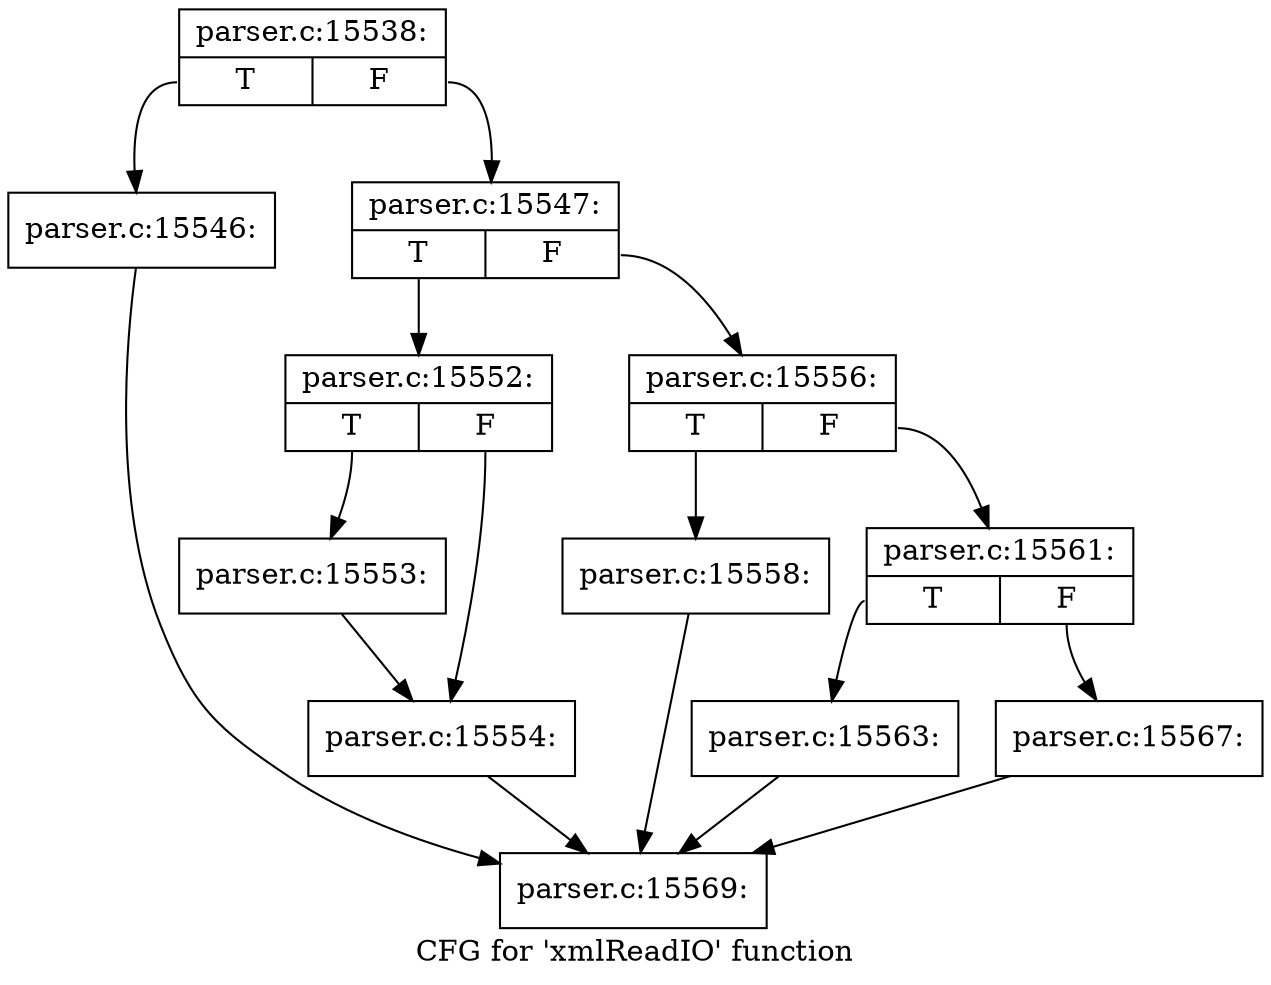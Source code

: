 digraph "CFG for 'xmlReadIO' function" {
	label="CFG for 'xmlReadIO' function";

	Node0x5fd91f0 [shape=record,label="{parser.c:15538:|{<s0>T|<s1>F}}"];
	Node0x5fd91f0:s0 -> Node0x5fdd850;
	Node0x5fd91f0:s1 -> Node0x5fdd8a0;
	Node0x5fdd850 [shape=record,label="{parser.c:15546:}"];
	Node0x5fdd850 -> Node0x5fdbbb0;
	Node0x5fdd8a0 [shape=record,label="{parser.c:15547:|{<s0>T|<s1>F}}"];
	Node0x5fdd8a0:s0 -> Node0x5fde160;
	Node0x5fdd8a0:s1 -> Node0x5fde1b0;
	Node0x5fde160 [shape=record,label="{parser.c:15552:|{<s0>T|<s1>F}}"];
	Node0x5fde160:s0 -> Node0x5fde570;
	Node0x5fde160:s1 -> Node0x5fde5c0;
	Node0x5fde570 [shape=record,label="{parser.c:15553:}"];
	Node0x5fde570 -> Node0x5fde5c0;
	Node0x5fde5c0 [shape=record,label="{parser.c:15554:}"];
	Node0x5fde5c0 -> Node0x5fdbbb0;
	Node0x5fde1b0 [shape=record,label="{parser.c:15556:|{<s0>T|<s1>F}}"];
	Node0x5fde1b0:s0 -> Node0x5fdede0;
	Node0x5fde1b0:s1 -> Node0x5fdee30;
	Node0x5fdede0 [shape=record,label="{parser.c:15558:}"];
	Node0x5fdede0 -> Node0x5fdbbb0;
	Node0x5fdee30 [shape=record,label="{parser.c:15561:|{<s0>T|<s1>F}}"];
	Node0x5fdee30:s0 -> Node0x5fdf7d0;
	Node0x5fdee30:s1 -> Node0x5fdf820;
	Node0x5fdf7d0 [shape=record,label="{parser.c:15563:}"];
	Node0x5fdf7d0 -> Node0x5fdbbb0;
	Node0x5fdf820 [shape=record,label="{parser.c:15567:}"];
	Node0x5fdf820 -> Node0x5fdbbb0;
	Node0x5fdbbb0 [shape=record,label="{parser.c:15569:}"];
}
